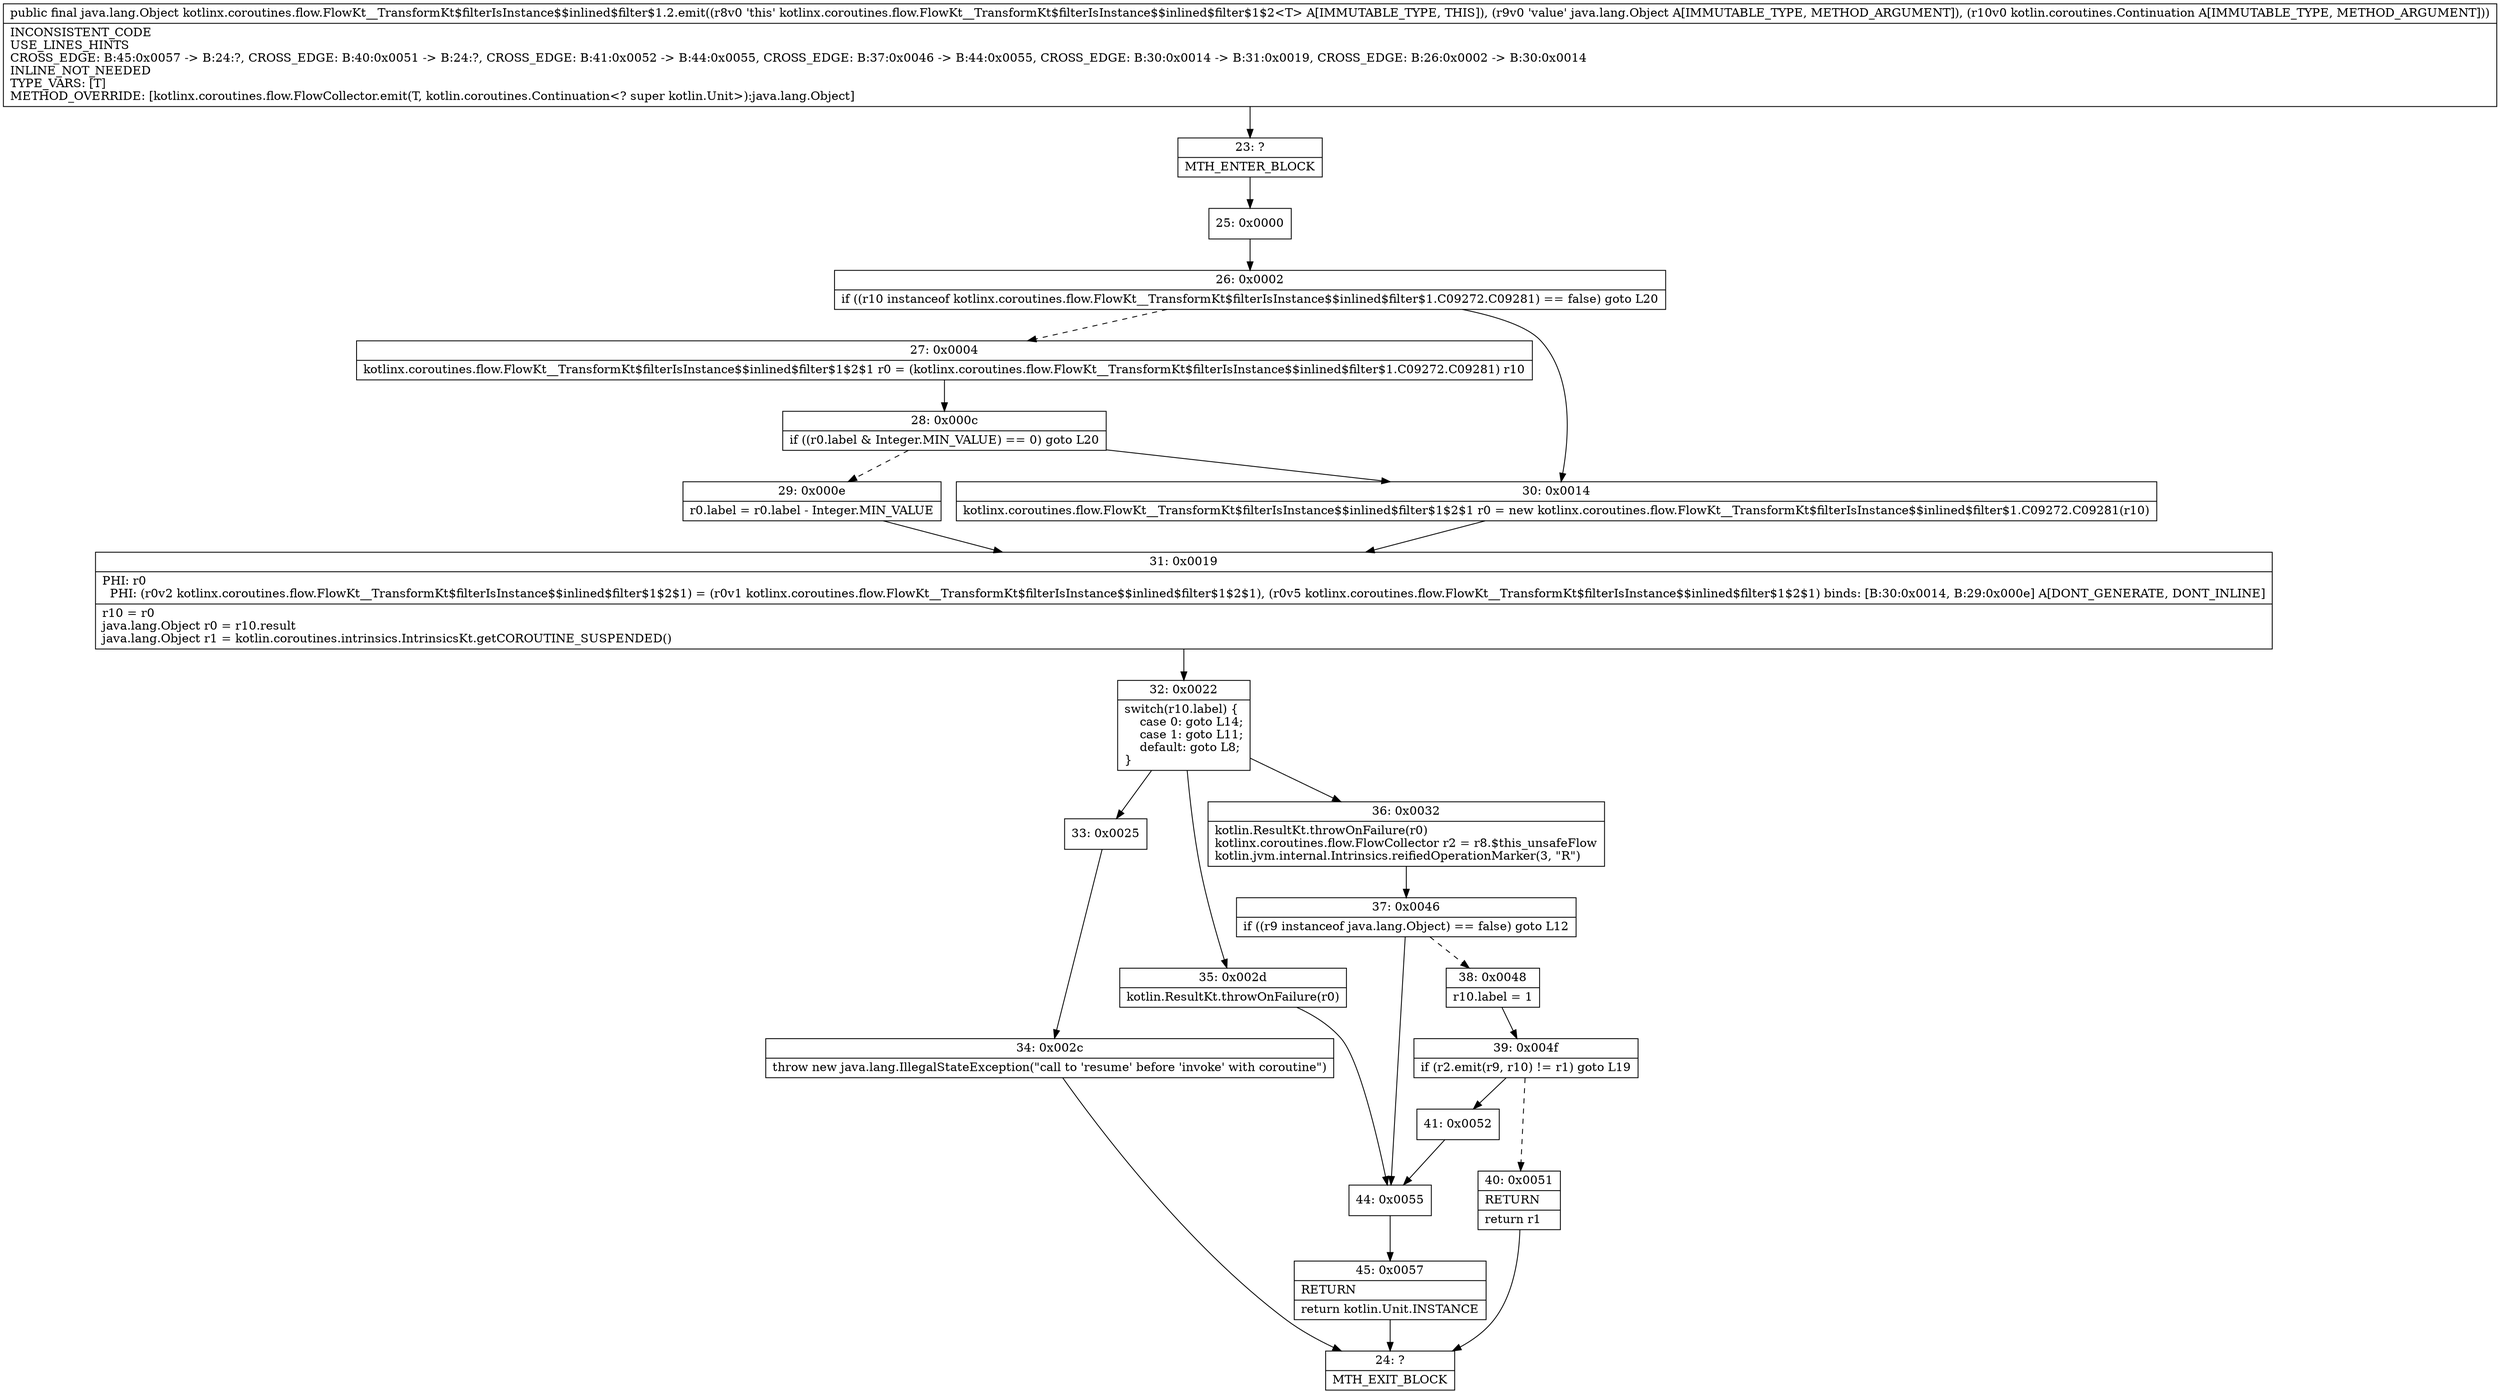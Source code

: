 digraph "CFG forkotlinx.coroutines.flow.FlowKt__TransformKt$filterIsInstance$$inlined$filter$1.2.emit(Ljava\/lang\/Object;Lkotlin\/coroutines\/Continuation;)Ljava\/lang\/Object;" {
Node_23 [shape=record,label="{23\:\ ?|MTH_ENTER_BLOCK\l}"];
Node_25 [shape=record,label="{25\:\ 0x0000}"];
Node_26 [shape=record,label="{26\:\ 0x0002|if ((r10 instanceof kotlinx.coroutines.flow.FlowKt__TransformKt$filterIsInstance$$inlined$filter$1.C09272.C09281) == false) goto L20\l}"];
Node_27 [shape=record,label="{27\:\ 0x0004|kotlinx.coroutines.flow.FlowKt__TransformKt$filterIsInstance$$inlined$filter$1$2$1 r0 = (kotlinx.coroutines.flow.FlowKt__TransformKt$filterIsInstance$$inlined$filter$1.C09272.C09281) r10\l}"];
Node_28 [shape=record,label="{28\:\ 0x000c|if ((r0.label & Integer.MIN_VALUE) == 0) goto L20\l}"];
Node_29 [shape=record,label="{29\:\ 0x000e|r0.label = r0.label \- Integer.MIN_VALUE\l}"];
Node_31 [shape=record,label="{31\:\ 0x0019|PHI: r0 \l  PHI: (r0v2 kotlinx.coroutines.flow.FlowKt__TransformKt$filterIsInstance$$inlined$filter$1$2$1) = (r0v1 kotlinx.coroutines.flow.FlowKt__TransformKt$filterIsInstance$$inlined$filter$1$2$1), (r0v5 kotlinx.coroutines.flow.FlowKt__TransformKt$filterIsInstance$$inlined$filter$1$2$1) binds: [B:30:0x0014, B:29:0x000e] A[DONT_GENERATE, DONT_INLINE]\l|r10 = r0\ljava.lang.Object r0 = r10.result\ljava.lang.Object r1 = kotlin.coroutines.intrinsics.IntrinsicsKt.getCOROUTINE_SUSPENDED()\l}"];
Node_32 [shape=record,label="{32\:\ 0x0022|switch(r10.label) \{\l    case 0: goto L14;\l    case 1: goto L11;\l    default: goto L8;\l\}\l}"];
Node_33 [shape=record,label="{33\:\ 0x0025}"];
Node_34 [shape=record,label="{34\:\ 0x002c|throw new java.lang.IllegalStateException(\"call to 'resume' before 'invoke' with coroutine\")\l}"];
Node_24 [shape=record,label="{24\:\ ?|MTH_EXIT_BLOCK\l}"];
Node_35 [shape=record,label="{35\:\ 0x002d|kotlin.ResultKt.throwOnFailure(r0)\l}"];
Node_44 [shape=record,label="{44\:\ 0x0055}"];
Node_45 [shape=record,label="{45\:\ 0x0057|RETURN\l|return kotlin.Unit.INSTANCE\l}"];
Node_36 [shape=record,label="{36\:\ 0x0032|kotlin.ResultKt.throwOnFailure(r0)\lkotlinx.coroutines.flow.FlowCollector r2 = r8.$this_unsafeFlow\lkotlin.jvm.internal.Intrinsics.reifiedOperationMarker(3, \"R\")\l}"];
Node_37 [shape=record,label="{37\:\ 0x0046|if ((r9 instanceof java.lang.Object) == false) goto L12\l}"];
Node_38 [shape=record,label="{38\:\ 0x0048|r10.label = 1\l}"];
Node_39 [shape=record,label="{39\:\ 0x004f|if (r2.emit(r9, r10) != r1) goto L19\l}"];
Node_40 [shape=record,label="{40\:\ 0x0051|RETURN\l|return r1\l}"];
Node_41 [shape=record,label="{41\:\ 0x0052}"];
Node_30 [shape=record,label="{30\:\ 0x0014|kotlinx.coroutines.flow.FlowKt__TransformKt$filterIsInstance$$inlined$filter$1$2$1 r0 = new kotlinx.coroutines.flow.FlowKt__TransformKt$filterIsInstance$$inlined$filter$1.C09272.C09281(r10)\l}"];
MethodNode[shape=record,label="{public final java.lang.Object kotlinx.coroutines.flow.FlowKt__TransformKt$filterIsInstance$$inlined$filter$1.2.emit((r8v0 'this' kotlinx.coroutines.flow.FlowKt__TransformKt$filterIsInstance$$inlined$filter$1$2\<T\> A[IMMUTABLE_TYPE, THIS]), (r9v0 'value' java.lang.Object A[IMMUTABLE_TYPE, METHOD_ARGUMENT]), (r10v0 kotlin.coroutines.Continuation A[IMMUTABLE_TYPE, METHOD_ARGUMENT]))  | INCONSISTENT_CODE\lUSE_LINES_HINTS\lCROSS_EDGE: B:45:0x0057 \-\> B:24:?, CROSS_EDGE: B:40:0x0051 \-\> B:24:?, CROSS_EDGE: B:41:0x0052 \-\> B:44:0x0055, CROSS_EDGE: B:37:0x0046 \-\> B:44:0x0055, CROSS_EDGE: B:30:0x0014 \-\> B:31:0x0019, CROSS_EDGE: B:26:0x0002 \-\> B:30:0x0014\lINLINE_NOT_NEEDED\lTYPE_VARS: [T]\lMETHOD_OVERRIDE: [kotlinx.coroutines.flow.FlowCollector.emit(T, kotlin.coroutines.Continuation\<? super kotlin.Unit\>):java.lang.Object]\l}"];
MethodNode -> Node_23;Node_23 -> Node_25;
Node_25 -> Node_26;
Node_26 -> Node_27[style=dashed];
Node_26 -> Node_30;
Node_27 -> Node_28;
Node_28 -> Node_29[style=dashed];
Node_28 -> Node_30;
Node_29 -> Node_31;
Node_31 -> Node_32;
Node_32 -> Node_33;
Node_32 -> Node_35;
Node_32 -> Node_36;
Node_33 -> Node_34;
Node_34 -> Node_24;
Node_35 -> Node_44;
Node_44 -> Node_45;
Node_45 -> Node_24;
Node_36 -> Node_37;
Node_37 -> Node_38[style=dashed];
Node_37 -> Node_44;
Node_38 -> Node_39;
Node_39 -> Node_40[style=dashed];
Node_39 -> Node_41;
Node_40 -> Node_24;
Node_41 -> Node_44;
Node_30 -> Node_31;
}

